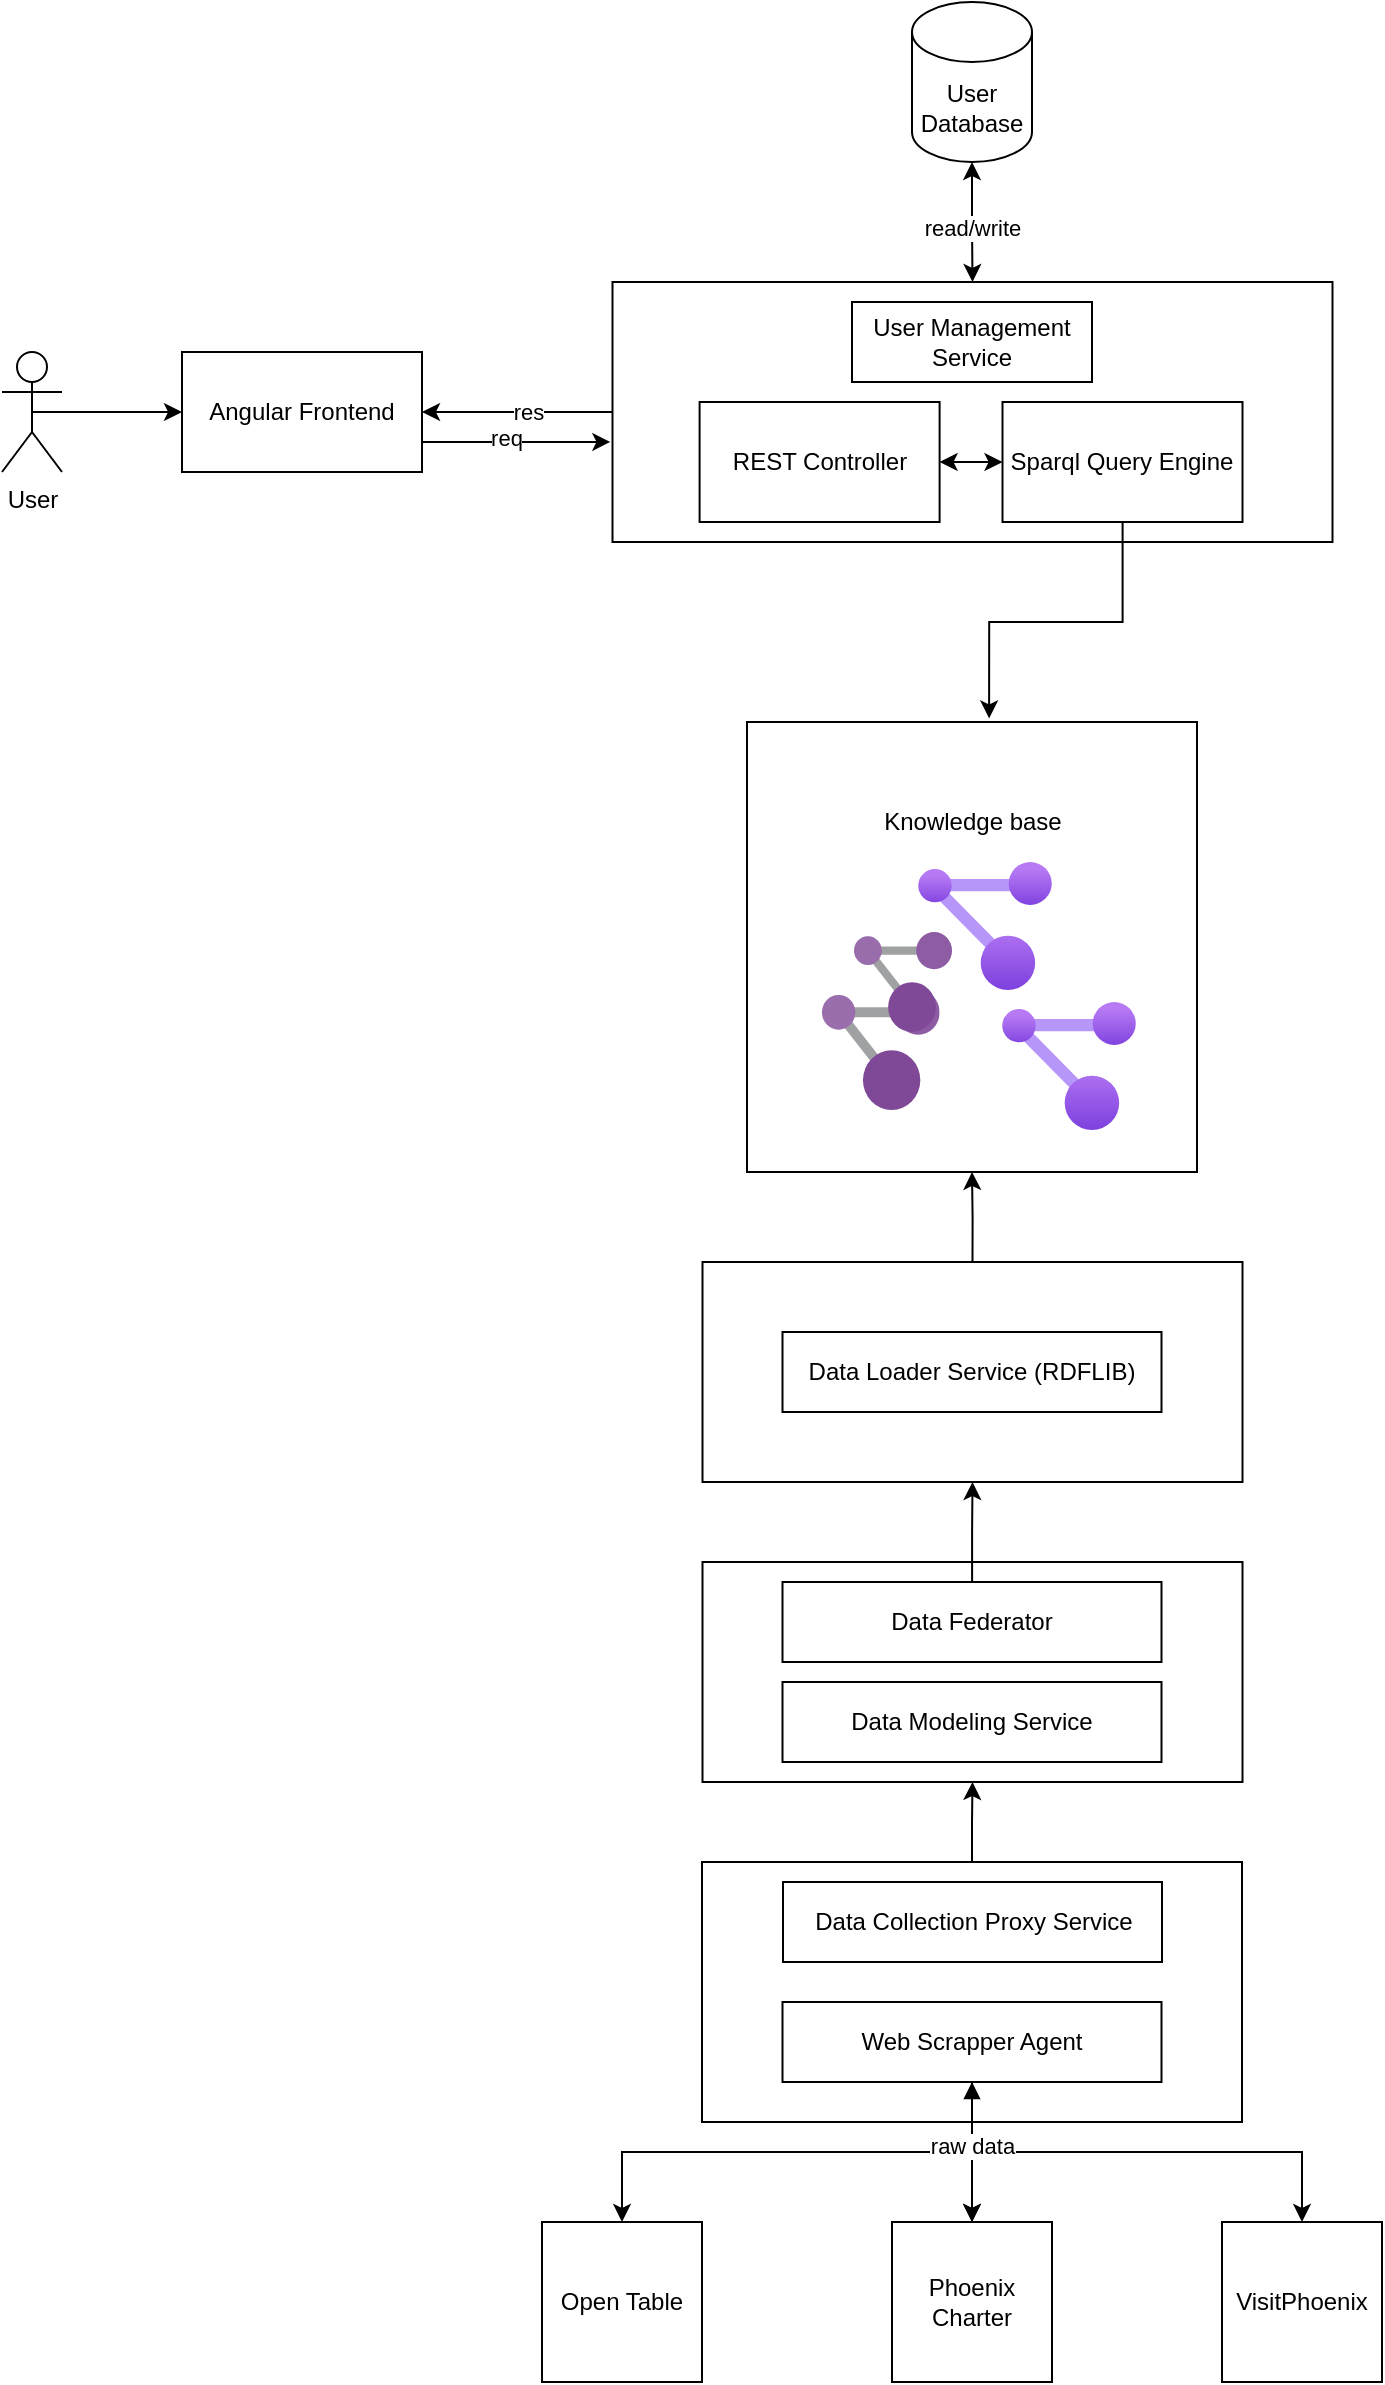 <mxfile version="24.8.4">
  <diagram name="Page-1" id="0WfNxirPBGmwSFIcofN6">
    <mxGraphModel dx="2284" dy="1922" grid="1" gridSize="10" guides="1" tooltips="1" connect="1" arrows="1" fold="1" page="1" pageScale="1" pageWidth="850" pageHeight="1100" math="0" shadow="0">
      <root>
        <mxCell id="0" />
        <mxCell id="1" parent="0" />
        <mxCell id="agOc8f7ehzD1kjF0c7-R-1" value="" style="whiteSpace=wrap;html=1;aspect=fixed;" vertex="1" parent="1">
          <mxGeometry x="322.5" y="210" width="225" height="225" as="geometry" />
        </mxCell>
        <mxCell id="agOc8f7ehzD1kjF0c7-R-2" value="" style="image;sketch=0;aspect=fixed;html=1;points=[];align=center;fontSize=12;image=img/lib/mscae/Resource_Graph_Explorer.svg;" vertex="1" parent="1">
          <mxGeometry x="360" y="344" width="58.8" height="60" as="geometry" />
        </mxCell>
        <mxCell id="agOc8f7ehzD1kjF0c7-R-3" value="" style="image;aspect=fixed;html=1;points=[];align=center;fontSize=12;image=img/lib/azure2/management_governance/Resource_Graph_Explorer.svg;" vertex="1" parent="1">
          <mxGeometry x="408" y="280" width="67" height="64" as="geometry" />
        </mxCell>
        <mxCell id="agOc8f7ehzD1kjF0c7-R-4" value="" style="image;sketch=0;aspect=fixed;html=1;points=[];align=center;fontSize=12;image=img/lib/mscae/Resource_Graph_Explorer.svg;" vertex="1" parent="1">
          <mxGeometry x="376" y="315" width="49" height="50" as="geometry" />
        </mxCell>
        <mxCell id="agOc8f7ehzD1kjF0c7-R-5" value="" style="image;aspect=fixed;html=1;points=[];align=center;fontSize=12;image=img/lib/azure2/management_governance/Resource_Graph_Explorer.svg;" vertex="1" parent="1">
          <mxGeometry x="450" y="350" width="67" height="64" as="geometry" />
        </mxCell>
        <mxCell id="agOc8f7ehzD1kjF0c7-R-6" value="Knowledge base" style="text;html=1;align=center;verticalAlign=middle;whiteSpace=wrap;rounded=0;" vertex="1" parent="1">
          <mxGeometry x="367.5" y="240" width="135" height="40" as="geometry" />
        </mxCell>
        <mxCell id="agOc8f7ehzD1kjF0c7-R-7" value="" style="rounded=0;whiteSpace=wrap;html=1;" vertex="1" parent="1">
          <mxGeometry x="300.25" y="630" width="270" height="110" as="geometry" />
        </mxCell>
        <mxCell id="agOc8f7ehzD1kjF0c7-R-22" value="" style="edgeStyle=orthogonalEdgeStyle;rounded=0;orthogonalLoop=1;jettySize=auto;html=1;" edge="1" parent="1" source="agOc8f7ehzD1kjF0c7-R-8" target="agOc8f7ehzD1kjF0c7-R-18">
          <mxGeometry relative="1" as="geometry" />
        </mxCell>
        <mxCell id="agOc8f7ehzD1kjF0c7-R-27" style="edgeStyle=orthogonalEdgeStyle;rounded=0;orthogonalLoop=1;jettySize=auto;html=1;exitX=0.5;exitY=0;exitDx=0;exitDy=0;entryX=0.5;entryY=1;entryDx=0;entryDy=0;" edge="1" parent="1" source="agOc8f7ehzD1kjF0c7-R-8" target="agOc8f7ehzD1kjF0c7-R-7">
          <mxGeometry relative="1" as="geometry" />
        </mxCell>
        <mxCell id="agOc8f7ehzD1kjF0c7-R-8" value="" style="rounded=0;whiteSpace=wrap;html=1;" vertex="1" parent="1">
          <mxGeometry x="300" y="780" width="270" height="130" as="geometry" />
        </mxCell>
        <mxCell id="agOc8f7ehzD1kjF0c7-R-9" value="Data Collection Proxy Service" style="rounded=0;whiteSpace=wrap;html=1;" vertex="1" parent="1">
          <mxGeometry x="340.5" y="790" width="189.5" height="40" as="geometry" />
        </mxCell>
        <mxCell id="agOc8f7ehzD1kjF0c7-R-19" style="edgeStyle=orthogonalEdgeStyle;rounded=0;orthogonalLoop=1;jettySize=auto;html=1;exitX=0.5;exitY=1;exitDx=0;exitDy=0;entryX=0.5;entryY=0;entryDx=0;entryDy=0;" edge="1" parent="1" source="agOc8f7ehzD1kjF0c7-R-10" target="agOc8f7ehzD1kjF0c7-R-16">
          <mxGeometry relative="1" as="geometry" />
        </mxCell>
        <mxCell id="agOc8f7ehzD1kjF0c7-R-20" style="edgeStyle=orthogonalEdgeStyle;rounded=0;orthogonalLoop=1;jettySize=auto;html=1;exitX=0.5;exitY=1;exitDx=0;exitDy=0;entryX=0.5;entryY=0;entryDx=0;entryDy=0;endArrow=classic;endFill=1;" edge="1" parent="1" source="agOc8f7ehzD1kjF0c7-R-10" target="agOc8f7ehzD1kjF0c7-R-18">
          <mxGeometry relative="1" as="geometry" />
        </mxCell>
        <mxCell id="agOc8f7ehzD1kjF0c7-R-21" style="edgeStyle=orthogonalEdgeStyle;rounded=0;orthogonalLoop=1;jettySize=auto;html=1;exitX=0.5;exitY=1;exitDx=0;exitDy=0;entryX=0.5;entryY=0;entryDx=0;entryDy=0;startArrow=block;startFill=1;" edge="1" parent="1" source="agOc8f7ehzD1kjF0c7-R-10" target="agOc8f7ehzD1kjF0c7-R-17">
          <mxGeometry relative="1" as="geometry" />
        </mxCell>
        <mxCell id="agOc8f7ehzD1kjF0c7-R-23" value="raw data" style="edgeLabel;html=1;align=center;verticalAlign=middle;resizable=0;points=[];" vertex="1" connectable="0" parent="agOc8f7ehzD1kjF0c7-R-21">
          <mxGeometry x="-0.731" relative="1" as="geometry">
            <mxPoint as="offset" />
          </mxGeometry>
        </mxCell>
        <mxCell id="agOc8f7ehzD1kjF0c7-R-10" value="Web Scrapper Agent" style="rounded=0;whiteSpace=wrap;html=1;" vertex="1" parent="1">
          <mxGeometry x="340.25" y="850" width="189.5" height="40" as="geometry" />
        </mxCell>
        <mxCell id="agOc8f7ehzD1kjF0c7-R-11" value="Data Modeling Service" style="rounded=0;whiteSpace=wrap;html=1;" vertex="1" parent="1">
          <mxGeometry x="340.25" y="690" width="189.5" height="40" as="geometry" />
        </mxCell>
        <mxCell id="agOc8f7ehzD1kjF0c7-R-28" style="edgeStyle=orthogonalEdgeStyle;rounded=0;orthogonalLoop=1;jettySize=auto;html=1;entryX=0.5;entryY=1;entryDx=0;entryDy=0;" edge="1" parent="1" source="agOc8f7ehzD1kjF0c7-R-12" target="agOc8f7ehzD1kjF0c7-R-13">
          <mxGeometry relative="1" as="geometry" />
        </mxCell>
        <mxCell id="agOc8f7ehzD1kjF0c7-R-12" value="Data Federator" style="rounded=0;whiteSpace=wrap;html=1;" vertex="1" parent="1">
          <mxGeometry x="340.25" y="640" width="189.5" height="40" as="geometry" />
        </mxCell>
        <mxCell id="agOc8f7ehzD1kjF0c7-R-29" style="edgeStyle=orthogonalEdgeStyle;rounded=0;orthogonalLoop=1;jettySize=auto;html=1;exitX=0.5;exitY=0;exitDx=0;exitDy=0;entryX=0.5;entryY=1;entryDx=0;entryDy=0;" edge="1" parent="1" source="agOc8f7ehzD1kjF0c7-R-13" target="agOc8f7ehzD1kjF0c7-R-1">
          <mxGeometry relative="1" as="geometry" />
        </mxCell>
        <mxCell id="agOc8f7ehzD1kjF0c7-R-13" value="" style="rounded=0;whiteSpace=wrap;html=1;" vertex="1" parent="1">
          <mxGeometry x="300.25" y="480" width="270" height="110" as="geometry" />
        </mxCell>
        <mxCell id="agOc8f7ehzD1kjF0c7-R-15" value="Data Loader Service (RDFLIB)" style="rounded=0;whiteSpace=wrap;html=1;" vertex="1" parent="1">
          <mxGeometry x="340.25" y="515" width="189.5" height="40" as="geometry" />
        </mxCell>
        <mxCell id="agOc8f7ehzD1kjF0c7-R-16" value="Open Table" style="whiteSpace=wrap;html=1;aspect=fixed;" vertex="1" parent="1">
          <mxGeometry x="220" y="960" width="80" height="80" as="geometry" />
        </mxCell>
        <mxCell id="agOc8f7ehzD1kjF0c7-R-17" value="VisitPhoenix" style="whiteSpace=wrap;html=1;aspect=fixed;" vertex="1" parent="1">
          <mxGeometry x="560" y="960" width="80" height="80" as="geometry" />
        </mxCell>
        <mxCell id="agOc8f7ehzD1kjF0c7-R-18" value="Phoenix Charter" style="whiteSpace=wrap;html=1;aspect=fixed;" vertex="1" parent="1">
          <mxGeometry x="395" y="960" width="80" height="80" as="geometry" />
        </mxCell>
        <mxCell id="agOc8f7ehzD1kjF0c7-R-32" style="edgeStyle=orthogonalEdgeStyle;rounded=0;orthogonalLoop=1;jettySize=auto;html=1;exitX=0.5;exitY=0.5;exitDx=0;exitDy=0;exitPerimeter=0;entryX=0;entryY=0.5;entryDx=0;entryDy=0;" edge="1" parent="1" source="agOc8f7ehzD1kjF0c7-R-30" target="agOc8f7ehzD1kjF0c7-R-31">
          <mxGeometry relative="1" as="geometry" />
        </mxCell>
        <mxCell id="agOc8f7ehzD1kjF0c7-R-30" value="User" style="shape=umlActor;verticalLabelPosition=bottom;verticalAlign=top;html=1;outlineConnect=0;" vertex="1" parent="1">
          <mxGeometry x="-50" y="25" width="30" height="60" as="geometry" />
        </mxCell>
        <mxCell id="agOc8f7ehzD1kjF0c7-R-47" style="edgeStyle=orthogonalEdgeStyle;rounded=0;orthogonalLoop=1;jettySize=auto;html=1;exitX=1;exitY=0.75;exitDx=0;exitDy=0;entryX=-0.003;entryY=0.615;entryDx=0;entryDy=0;entryPerimeter=0;" edge="1" parent="1" source="agOc8f7ehzD1kjF0c7-R-31" target="agOc8f7ehzD1kjF0c7-R-33">
          <mxGeometry relative="1" as="geometry" />
        </mxCell>
        <mxCell id="agOc8f7ehzD1kjF0c7-R-50" value="req" style="edgeLabel;html=1;align=center;verticalAlign=middle;resizable=0;points=[];" vertex="1" connectable="0" parent="agOc8f7ehzD1kjF0c7-R-47">
          <mxGeometry x="-0.108" y="2" relative="1" as="geometry">
            <mxPoint as="offset" />
          </mxGeometry>
        </mxCell>
        <mxCell id="agOc8f7ehzD1kjF0c7-R-31" value="Angular Frontend" style="rounded=0;whiteSpace=wrap;html=1;" vertex="1" parent="1">
          <mxGeometry x="40" y="25" width="120" height="60" as="geometry" />
        </mxCell>
        <mxCell id="agOc8f7ehzD1kjF0c7-R-33" value="" style="rounded=0;whiteSpace=wrap;html=1;" vertex="1" parent="1">
          <mxGeometry x="255.25" y="-10" width="360" height="130" as="geometry" />
        </mxCell>
        <mxCell id="agOc8f7ehzD1kjF0c7-R-38" style="edgeStyle=orthogonalEdgeStyle;rounded=0;orthogonalLoop=1;jettySize=auto;html=1;exitX=0.5;exitY=1;exitDx=0;exitDy=0;exitPerimeter=0;entryX=0.5;entryY=0;entryDx=0;entryDy=0;startArrow=classic;startFill=1;" edge="1" parent="1" source="agOc8f7ehzD1kjF0c7-R-35" target="agOc8f7ehzD1kjF0c7-R-33">
          <mxGeometry relative="1" as="geometry" />
        </mxCell>
        <mxCell id="agOc8f7ehzD1kjF0c7-R-52" value="read/write" style="edgeLabel;html=1;align=center;verticalAlign=middle;resizable=0;points=[];" vertex="1" connectable="0" parent="agOc8f7ehzD1kjF0c7-R-38">
          <mxGeometry x="0.104" y="-1" relative="1" as="geometry">
            <mxPoint as="offset" />
          </mxGeometry>
        </mxCell>
        <mxCell id="agOc8f7ehzD1kjF0c7-R-35" value="User Database" style="shape=cylinder3;whiteSpace=wrap;html=1;boundedLbl=1;backgroundOutline=1;size=15;" vertex="1" parent="1">
          <mxGeometry x="405" y="-150" width="60" height="80" as="geometry" />
        </mxCell>
        <mxCell id="agOc8f7ehzD1kjF0c7-R-39" style="edgeStyle=orthogonalEdgeStyle;rounded=0;orthogonalLoop=1;jettySize=auto;html=1;entryX=0.538;entryY=-0.008;entryDx=0;entryDy=0;entryPerimeter=0;" edge="1" parent="1" source="agOc8f7ehzD1kjF0c7-R-37" target="agOc8f7ehzD1kjF0c7-R-1">
          <mxGeometry relative="1" as="geometry">
            <mxPoint x="440" y="190" as="targetPoint" />
          </mxGeometry>
        </mxCell>
        <mxCell id="agOc8f7ehzD1kjF0c7-R-37" value="Sparql Query Engine" style="rounded=0;whiteSpace=wrap;html=1;" vertex="1" parent="1">
          <mxGeometry x="450.25" y="50" width="120" height="60" as="geometry" />
        </mxCell>
        <mxCell id="agOc8f7ehzD1kjF0c7-R-43" style="edgeStyle=orthogonalEdgeStyle;rounded=0;orthogonalLoop=1;jettySize=auto;html=1;entryX=0;entryY=0.5;entryDx=0;entryDy=0;startArrow=classic;startFill=1;" edge="1" parent="1" source="agOc8f7ehzD1kjF0c7-R-42" target="agOc8f7ehzD1kjF0c7-R-37">
          <mxGeometry relative="1" as="geometry" />
        </mxCell>
        <mxCell id="agOc8f7ehzD1kjF0c7-R-42" value="REST Controller" style="rounded=0;whiteSpace=wrap;html=1;" vertex="1" parent="1">
          <mxGeometry x="298.8" y="50" width="120" height="60" as="geometry" />
        </mxCell>
        <mxCell id="agOc8f7ehzD1kjF0c7-R-49" value="" style="endArrow=classic;html=1;rounded=0;exitX=0;exitY=0.5;exitDx=0;exitDy=0;entryX=1;entryY=0.5;entryDx=0;entryDy=0;" edge="1" parent="1" source="agOc8f7ehzD1kjF0c7-R-33" target="agOc8f7ehzD1kjF0c7-R-31">
          <mxGeometry width="50" height="50" relative="1" as="geometry">
            <mxPoint x="360" y="230" as="sourcePoint" />
            <mxPoint x="200" y="50" as="targetPoint" />
          </mxGeometry>
        </mxCell>
        <mxCell id="agOc8f7ehzD1kjF0c7-R-51" value="res" style="edgeLabel;html=1;align=center;verticalAlign=middle;resizable=0;points=[];" vertex="1" connectable="0" parent="agOc8f7ehzD1kjF0c7-R-49">
          <mxGeometry x="-0.092" relative="1" as="geometry">
            <mxPoint as="offset" />
          </mxGeometry>
        </mxCell>
        <mxCell id="agOc8f7ehzD1kjF0c7-R-53" value="User Management Service" style="rounded=0;whiteSpace=wrap;html=1;" vertex="1" parent="1">
          <mxGeometry x="375" width="120" height="40" as="geometry" />
        </mxCell>
      </root>
    </mxGraphModel>
  </diagram>
</mxfile>
